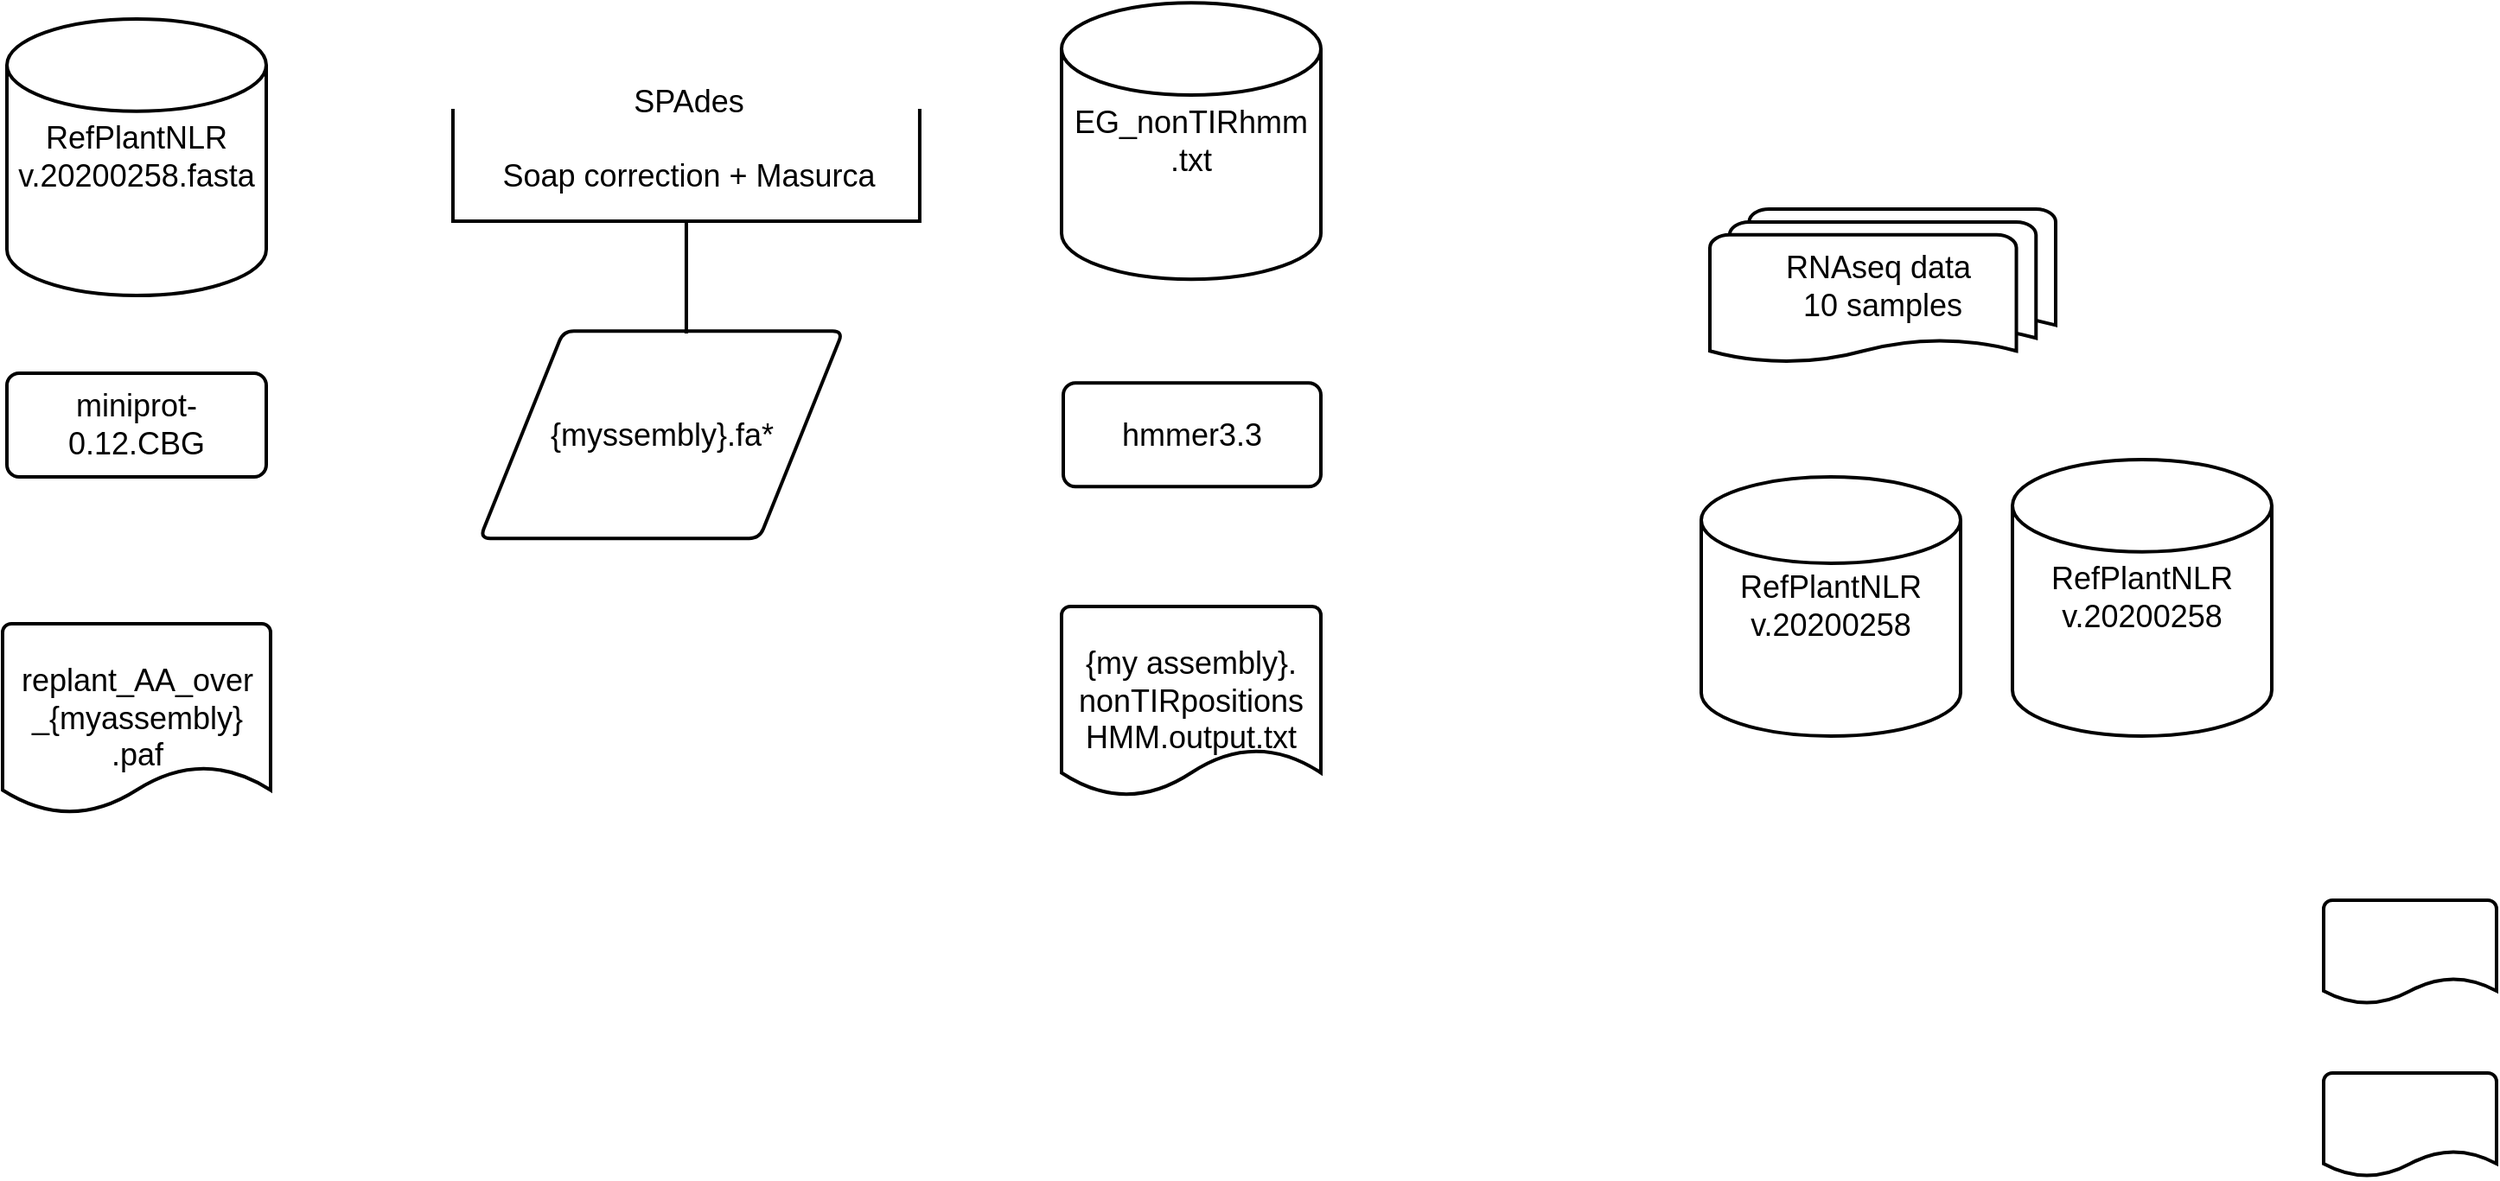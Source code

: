 <mxfile version="22.1.4" type="github">
  <diagram id="C5RBs43oDa-KdzZeNtuy" name="Page-1">
    <mxGraphModel dx="1818" dy="534" grid="1" gridSize="10" guides="1" tooltips="1" connect="1" arrows="1" fold="1" page="1" pageScale="1" pageWidth="1600" pageHeight="900" math="0" shadow="0">
      <root>
        <mxCell id="WIyWlLk6GJQsqaUBKTNV-0" />
        <mxCell id="WIyWlLk6GJQsqaUBKTNV-1" parent="WIyWlLk6GJQsqaUBKTNV-0" />
        <mxCell id="aH96cFNIvQmzftlEokGr-0" value="&lt;font style=&quot;font-size: 18px;&quot;&gt;{myssembly}.fa*&lt;/font&gt;" style="shape=parallelogram;html=1;strokeWidth=2;perimeter=parallelogramPerimeter;whiteSpace=wrap;rounded=1;arcSize=12;size=0.23;" vertex="1" parent="WIyWlLk6GJQsqaUBKTNV-1">
          <mxGeometry x="483.59" y="240.62" width="210" height="120" as="geometry" />
        </mxCell>
        <mxCell id="aH96cFNIvQmzftlEokGr-2" value="" style="strokeWidth=2;html=1;shape=mxgraph.flowchart.annotation_2;align=left;labelPosition=right;pointerEvents=1;rotation=-90;" vertex="1" parent="WIyWlLk6GJQsqaUBKTNV-1">
          <mxGeometry x="537.97" y="42.03" width="130" height="270" as="geometry" />
        </mxCell>
        <mxCell id="aH96cFNIvQmzftlEokGr-3" value="&lt;font style=&quot;font-size: 18px;&quot;&gt;SPAdes&lt;br&gt;&lt;br&gt;Soap correction + Masurca&lt;/font&gt;" style="text;html=1;align=center;verticalAlign=middle;resizable=0;points=[];autosize=1;strokeColor=none;fillColor=none;" vertex="1" parent="WIyWlLk6GJQsqaUBKTNV-1">
          <mxGeometry x="483.59" y="90" width="240" height="80" as="geometry" />
        </mxCell>
        <mxCell id="aH96cFNIvQmzftlEokGr-5" value="" style="strokeWidth=2;html=1;shape=mxgraph.flowchart.document2;whiteSpace=wrap;size=0.25;" vertex="1" parent="WIyWlLk6GJQsqaUBKTNV-1">
          <mxGeometry x="1550" y="670" width="100" height="60" as="geometry" />
        </mxCell>
        <mxCell id="aH96cFNIvQmzftlEokGr-6" value="" style="strokeWidth=2;html=1;shape=mxgraph.flowchart.document2;whiteSpace=wrap;size=0.25;" vertex="1" parent="WIyWlLk6GJQsqaUBKTNV-1">
          <mxGeometry x="1550" y="570" width="100" height="60" as="geometry" />
        </mxCell>
        <mxCell id="aH96cFNIvQmzftlEokGr-7" value="&lt;font style=&quot;font-size: 18px;&quot;&gt;{my assembly}.&lt;br&gt;nonTIRpositions&lt;br&gt;HMM.output.txt&lt;/font&gt;" style="strokeWidth=2;html=1;shape=mxgraph.flowchart.document2;whiteSpace=wrap;size=0.25;" vertex="1" parent="WIyWlLk6GJQsqaUBKTNV-1">
          <mxGeometry x="820" y="400" width="150" height="110" as="geometry" />
        </mxCell>
        <mxCell id="aH96cFNIvQmzftlEokGr-8" value="&lt;font style=&quot;font-size: 18px;&quot;&gt;replant_AA_over _{myassembly} .paf&lt;/font&gt;" style="strokeWidth=2;html=1;shape=mxgraph.flowchart.document2;whiteSpace=wrap;size=0.25;" vertex="1" parent="WIyWlLk6GJQsqaUBKTNV-1">
          <mxGeometry x="207.5" y="410" width="155" height="110" as="geometry" />
        </mxCell>
        <mxCell id="aH96cFNIvQmzftlEokGr-9" value="&lt;font style=&quot;font-size: 18px;&quot;&gt;RefPlantNLR&lt;br&gt;v.20200258.fasta&lt;/font&gt;" style="strokeWidth=2;html=1;shape=mxgraph.flowchart.database;whiteSpace=wrap;" vertex="1" parent="WIyWlLk6GJQsqaUBKTNV-1">
          <mxGeometry x="210" y="60" width="150" height="160" as="geometry" />
        </mxCell>
        <mxCell id="aH96cFNIvQmzftlEokGr-11" value="&lt;font style=&quot;font-size: 18px;&quot;&gt;RefPlantNLR&lt;br&gt;v.20200258&lt;/font&gt;" style="strokeWidth=2;html=1;shape=mxgraph.flowchart.database;whiteSpace=wrap;" vertex="1" parent="WIyWlLk6GJQsqaUBKTNV-1">
          <mxGeometry x="1370" y="315" width="150" height="160" as="geometry" />
        </mxCell>
        <mxCell id="aH96cFNIvQmzftlEokGr-12" value="&lt;font style=&quot;font-size: 18px;&quot;&gt;RefPlantNLR&lt;br&gt;v.20200258&lt;/font&gt;" style="strokeWidth=2;html=1;shape=mxgraph.flowchart.database;whiteSpace=wrap;" vertex="1" parent="WIyWlLk6GJQsqaUBKTNV-1">
          <mxGeometry x="1190" y="325" width="150" height="150" as="geometry" />
        </mxCell>
        <mxCell id="aH96cFNIvQmzftlEokGr-13" value="&lt;font style=&quot;font-size: 18px;&quot;&gt;EG_nonTIRhmm .txt&lt;/font&gt;" style="strokeWidth=2;html=1;shape=mxgraph.flowchart.database;whiteSpace=wrap;" vertex="1" parent="WIyWlLk6GJQsqaUBKTNV-1">
          <mxGeometry x="820" y="50.62" width="150" height="160" as="geometry" />
        </mxCell>
        <mxCell id="aH96cFNIvQmzftlEokGr-15" value="&lt;font style=&quot;font-size: 18px;&quot;&gt;miniprot-0.12.CBG&lt;/font&gt;" style="rounded=1;whiteSpace=wrap;html=1;absoluteArcSize=1;arcSize=14;strokeWidth=2;" vertex="1" parent="WIyWlLk6GJQsqaUBKTNV-1">
          <mxGeometry x="210" y="265" width="150" height="60" as="geometry" />
        </mxCell>
        <mxCell id="aH96cFNIvQmzftlEokGr-16" value="&lt;font style=&quot;font-size: 18px;&quot;&gt;hmmer3.3&lt;/font&gt;" style="rounded=1;whiteSpace=wrap;html=1;absoluteArcSize=1;arcSize=14;strokeWidth=2;" vertex="1" parent="WIyWlLk6GJQsqaUBKTNV-1">
          <mxGeometry x="821" y="270.62" width="149" height="60" as="geometry" />
        </mxCell>
        <mxCell id="aH96cFNIvQmzftlEokGr-20" value="&lt;font style=&quot;font-size: 18px;&quot;&gt;RNAseq data&amp;nbsp;&lt;br&gt;10 samples&lt;br&gt;&lt;/font&gt;" style="strokeWidth=2;html=1;shape=mxgraph.flowchart.multi-document;whiteSpace=wrap;" vertex="1" parent="WIyWlLk6GJQsqaUBKTNV-1">
          <mxGeometry x="1195" y="170" width="200" height="90" as="geometry" />
        </mxCell>
      </root>
    </mxGraphModel>
  </diagram>
</mxfile>
